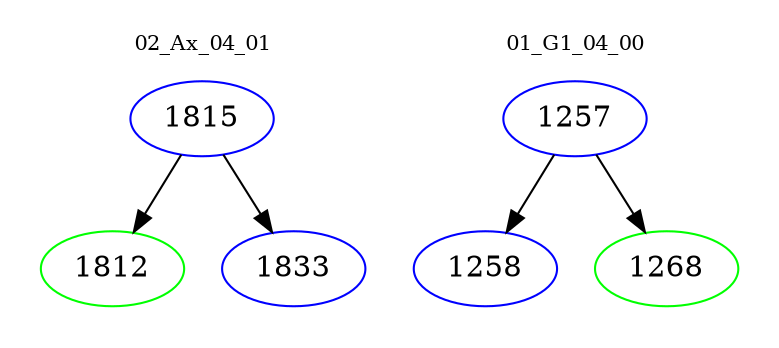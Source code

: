 digraph{
subgraph cluster_0 {
color = white
label = "02_Ax_04_01";
fontsize=10;
T0_1815 [label="1815", color="blue"]
T0_1815 -> T0_1812 [color="black"]
T0_1812 [label="1812", color="green"]
T0_1815 -> T0_1833 [color="black"]
T0_1833 [label="1833", color="blue"]
}
subgraph cluster_1 {
color = white
label = "01_G1_04_00";
fontsize=10;
T1_1257 [label="1257", color="blue"]
T1_1257 -> T1_1258 [color="black"]
T1_1258 [label="1258", color="blue"]
T1_1257 -> T1_1268 [color="black"]
T1_1268 [label="1268", color="green"]
}
}
